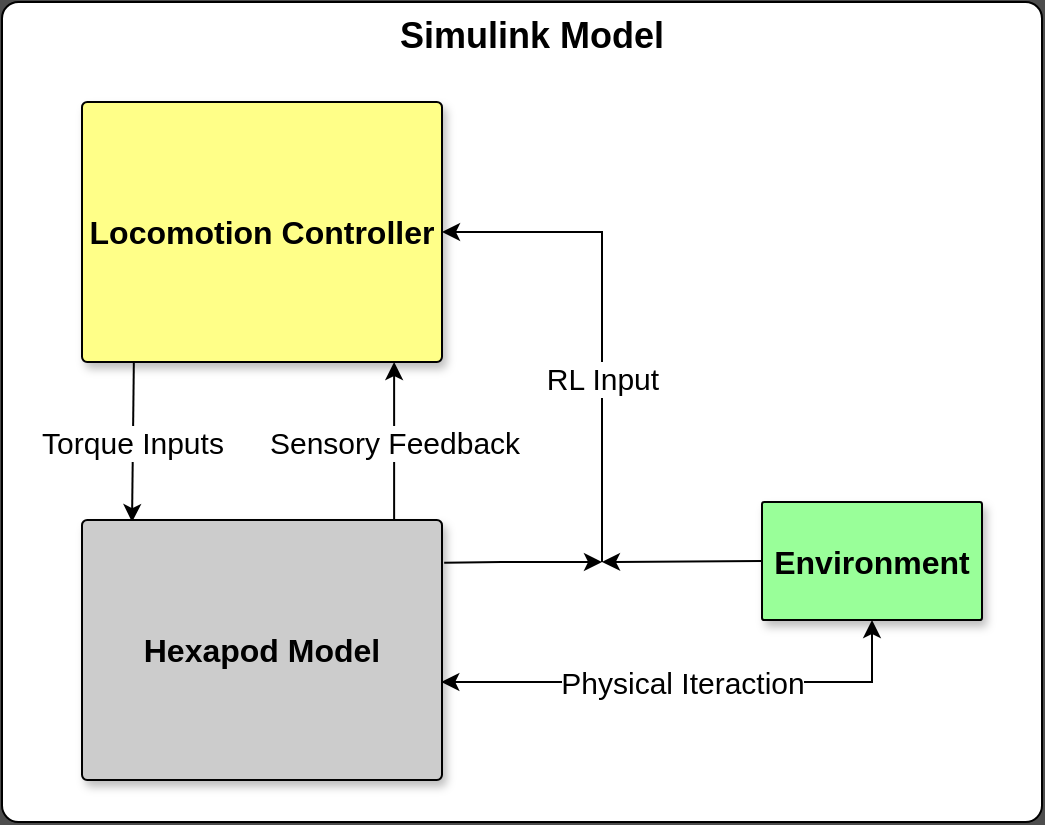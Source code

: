 <mxfile version="21.8.2" type="device">
  <diagram name="Seite-1" id="dMClOozi9FDAlUsFPm3h">
    <mxGraphModel dx="819" dy="482" grid="1" gridSize="10" guides="1" tooltips="1" connect="1" arrows="1" fold="1" page="1" pageScale="1" pageWidth="827" pageHeight="1169" background="#4D4D4D" math="0" shadow="0">
      <root>
        <mxCell id="0" />
        <mxCell id="1" parent="0" />
        <mxCell id="wKOV665bJu43ZV_5RckP-1" value="&lt;font style=&quot;font-size: 18px;&quot;&gt;&amp;nbsp; Simulink Model&lt;/font&gt;" style="rounded=1;whiteSpace=wrap;html=1;align=center;verticalAlign=top;arcSize=2;fontStyle=1;labelBackgroundColor=none;fontColor=#000000;strokeColor=#000000;" parent="1" vertex="1">
          <mxGeometry x="190" y="320" width="520" height="410" as="geometry" />
        </mxCell>
        <mxCell id="wKOV665bJu43ZV_5RckP-3" value="Environment&lt;br style=&quot;font-size: 16px;&quot;&gt;" style="rounded=1;whiteSpace=wrap;html=1;align=center;verticalAlign=middle;arcSize=2;fontStyle=1;glass=0;shadow=1;fontSize=16;fontColor=#000000;strokeColor=#000000;fillColor=#99FF99;" parent="1" vertex="1">
          <mxGeometry x="570" y="570" width="110" height="59" as="geometry" />
        </mxCell>
        <mxCell id="wKOV665bJu43ZV_5RckP-4" value="Locomotion Controller" style="rounded=1;whiteSpace=wrap;html=1;align=center;verticalAlign=middle;arcSize=2;fontStyle=1;shadow=1;fontSize=16;fillColor=#FFFF88;fontColor=#000000;strokeColor=#000000;" parent="1" vertex="1">
          <mxGeometry x="230" y="370" width="180" height="130" as="geometry" />
        </mxCell>
        <mxCell id="wKOV665bJu43ZV_5RckP-13" value="Physical Iteraction" style="endArrow=classic;startArrow=classic;html=1;rounded=0;exitX=0.998;exitY=0.623;exitDx=0;exitDy=0;entryX=0.5;entryY=1;entryDx=0;entryDy=0;verticalAlign=middle;align=center;exitPerimeter=0;fontColor=#000000;fontSize=15;" parent="1" source="wKOV665bJu43ZV_5RckP-33" target="wKOV665bJu43ZV_5RckP-3" edge="1">
          <mxGeometry x="-0.023" width="50" height="50" relative="1" as="geometry">
            <mxPoint x="370" y="660" as="sourcePoint" />
            <mxPoint x="440" y="620" as="targetPoint" />
            <Array as="points">
              <mxPoint x="495" y="660" />
              <mxPoint x="625" y="660" />
            </Array>
            <mxPoint as="offset" />
          </mxGeometry>
        </mxCell>
        <mxCell id="wKOV665bJu43ZV_5RckP-16" value="Torque Inputs" style="endArrow=classic;html=1;rounded=0;entryX=0.139;entryY=0.008;entryDx=0;entryDy=0;exitX=0.144;exitY=1.002;exitDx=0;exitDy=0;align=center;entryPerimeter=0;exitPerimeter=0;fontColor=#000000;fontSize=15;" parent="1" source="wKOV665bJu43ZV_5RckP-4" target="wKOV665bJu43ZV_5RckP-33" edge="1">
          <mxGeometry width="50" height="50" relative="1" as="geometry">
            <mxPoint x="380" y="470" as="sourcePoint" />
            <mxPoint x="265" y="610" as="targetPoint" />
          </mxGeometry>
        </mxCell>
        <mxCell id="wKOV665bJu43ZV_5RckP-17" value="Sensory Feedback&lt;br style=&quot;font-size: 15px;&quot;&gt;" style="endArrow=classic;html=1;rounded=0;entryX=0.867;entryY=1;entryDx=0;entryDy=0;exitX=0.867;exitY=0.003;exitDx=0;exitDy=0;align=center;entryPerimeter=0;exitPerimeter=0;fontColor=#000000;fontSize=15;" parent="1" source="wKOV665bJu43ZV_5RckP-33" target="wKOV665bJu43ZV_5RckP-4" edge="1">
          <mxGeometry width="50" height="50" relative="1" as="geometry">
            <mxPoint x="335" y="610" as="sourcePoint" />
            <mxPoint x="430" y="420" as="targetPoint" />
          </mxGeometry>
        </mxCell>
        <mxCell id="wKOV665bJu43ZV_5RckP-33" value="Hexapod Model" style="rounded=1;whiteSpace=wrap;html=1;align=center;verticalAlign=middle;arcSize=2;fontStyle=1;shadow=1;fontSize=16;fillColor=#CCCCCC;fontColor=#000000;strokeColor=#000000;" parent="1" vertex="1">
          <mxGeometry x="230" y="579" width="180" height="130" as="geometry" />
        </mxCell>
        <mxCell id="wKOV665bJu43ZV_5RckP-38" value="RL Input" style="endArrow=classic;html=1;rounded=0;entryX=1;entryY=0.5;entryDx=0;entryDy=0;fontColor=#000000;fontSize=15;" parent="1" target="wKOV665bJu43ZV_5RckP-4" edge="1">
          <mxGeometry x="-0.245" width="50" height="50" relative="1" as="geometry">
            <mxPoint x="490" y="600" as="sourcePoint" />
            <mxPoint x="470" y="480" as="targetPoint" />
            <Array as="points">
              <mxPoint x="490" y="435" />
            </Array>
            <mxPoint as="offset" />
          </mxGeometry>
        </mxCell>
        <mxCell id="wKOV665bJu43ZV_5RckP-39" value="" style="endArrow=classic;html=1;rounded=0;exitX=1.006;exitY=0.164;exitDx=0;exitDy=0;exitPerimeter=0;fontColor=#000000;" parent="1" source="wKOV665bJu43ZV_5RckP-33" edge="1">
          <mxGeometry width="50" height="50" relative="1" as="geometry">
            <mxPoint x="414" y="610" as="sourcePoint" />
            <mxPoint x="490" y="600" as="targetPoint" />
            <Array as="points">
              <mxPoint x="440" y="600" />
            </Array>
          </mxGeometry>
        </mxCell>
        <mxCell id="wKOV665bJu43ZV_5RckP-42" value="" style="endArrow=classic;html=1;rounded=0;exitX=0;exitY=0.5;exitDx=0;exitDy=0;fontColor=#000000;" parent="1" source="wKOV665bJu43ZV_5RckP-3" edge="1">
          <mxGeometry width="50" height="50" relative="1" as="geometry">
            <mxPoint x="420" y="530" as="sourcePoint" />
            <mxPoint x="490" y="600" as="targetPoint" />
          </mxGeometry>
        </mxCell>
      </root>
    </mxGraphModel>
  </diagram>
</mxfile>
